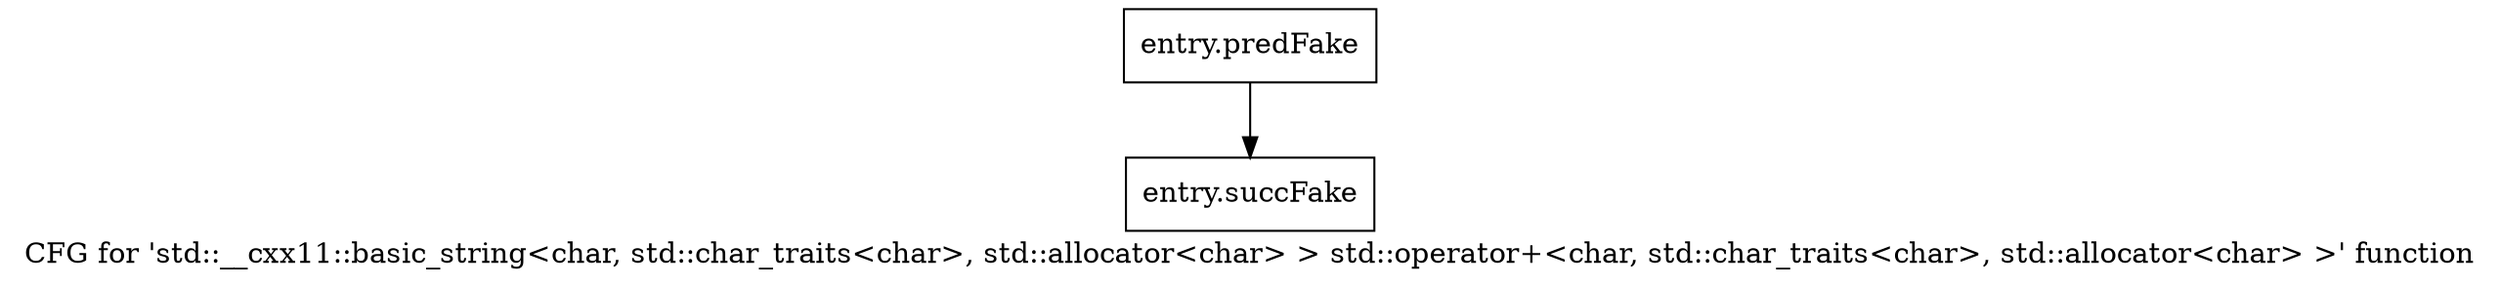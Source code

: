 digraph "CFG for 'std::__cxx11::basic_string\<char, std::char_traits\<char\>, std::allocator\<char\> \> std::operator+\<char, std::char_traits\<char\>, std::allocator\<char\> \>' function" {
	label="CFG for 'std::__cxx11::basic_string\<char, std::char_traits\<char\>, std::allocator\<char\> \> std::operator+\<char, std::char_traits\<char\>, std::allocator\<char\> \>' function";

	Node0x491af00 [shape=record,filename="",linenumber="",label="{entry.predFake}"];
	Node0x491af00 -> Node0x490cc60[ callList="" memoryops="" filename="/proj/xbuilds/2019.2_0801_1/installs/lin64/Vivado/HEAD/tps/lnx64/gcc-6.2.0/lib/gcc/x86_64-pc-linux-gnu/6.2.0/../../../../include/c++/6.2.0/bits/basic_string.h"];
	Node0x490cc60 [shape=record,filename="/proj/xbuilds/2019.2_0801_1/installs/lin64/Vivado/HEAD/tps/lnx64/gcc-6.2.0/lib/gcc/x86_64-pc-linux-gnu/6.2.0/../../../../include/c++/6.2.0/bits/basic_string.h",linenumber="5020",label="{entry.succFake}"];
}
